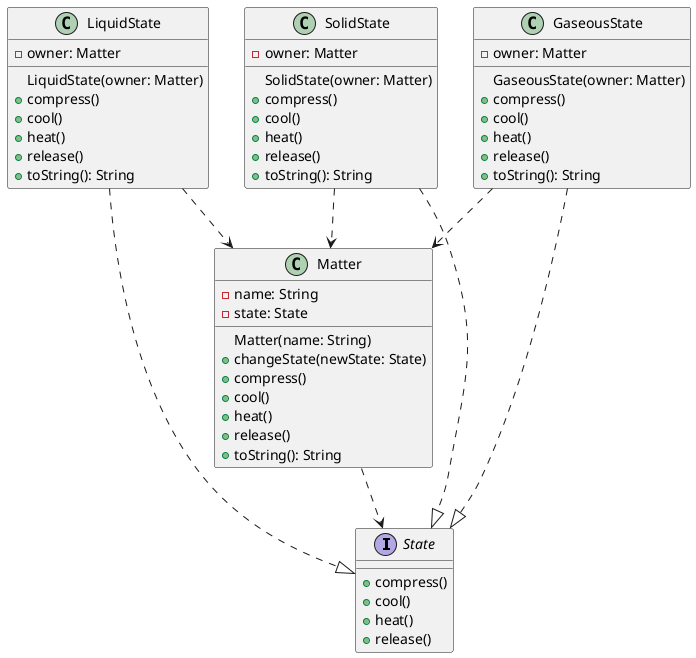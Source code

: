 @startuml
interface State
{
    + compress()
    + cool()
    + heat()
    + release()
}


class Matter
{
    Matter(name: String)
    - name: String
    - state: State
    + changeState(newState: State)
    + compress()
    + cool()
    + heat()
    + release()
    + toString(): String
}


class LiquidState
{
    LiquidState(owner: Matter)
    - owner: Matter
    + compress()
    + cool()
    + heat()
    + release()
    + toString(): String
}
LiquidState ..|> State

class SolidState
{
    SolidState(owner: Matter)
    - owner: Matter
    + compress()
    + cool()
    + heat()
    + release()
    + toString(): String
}
SolidState ..|> State

class GaseousState
{
    GaseousState(owner: Matter)
    - owner: Matter
    + compress()
    + cool()
    + heat()
    + release()
    + toString(): String
}
GaseousState ..|> State

Matter ..> State
LiquidState ..> Matter
SolidState ..> Matter
GaseousState ..> Matter
@enduml